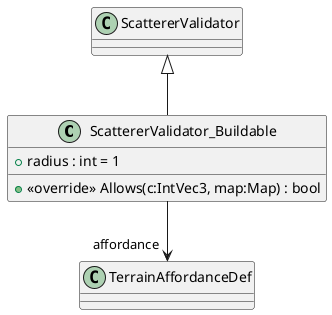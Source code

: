 @startuml
class ScattererValidator_Buildable {
    + radius : int = 1
    + <<override>> Allows(c:IntVec3, map:Map) : bool
}
ScattererValidator <|-- ScattererValidator_Buildable
ScattererValidator_Buildable --> "affordance" TerrainAffordanceDef
@enduml
